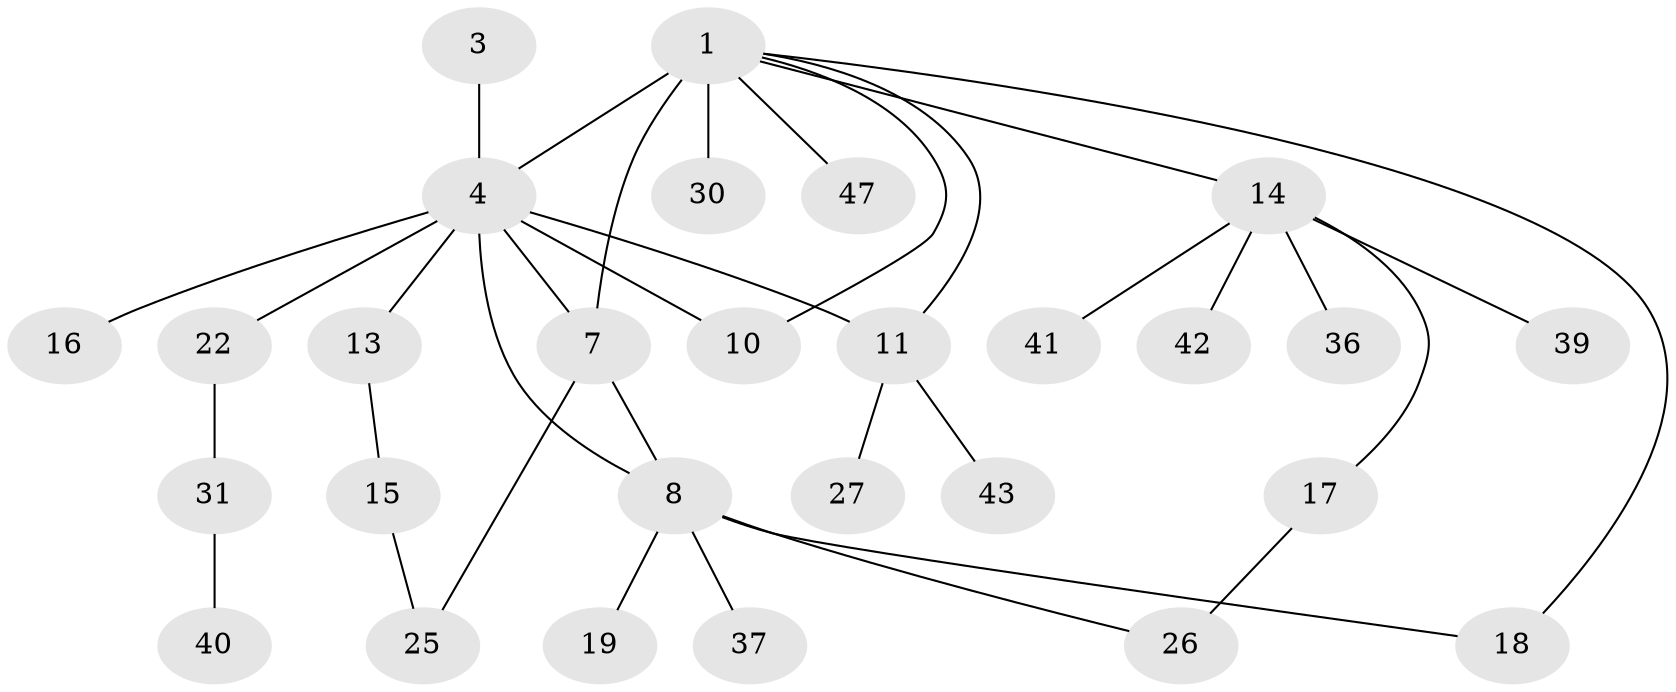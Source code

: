 // original degree distribution, {3: 0.0851063829787234, 5: 0.0425531914893617, 2: 0.2765957446808511, 10: 0.02127659574468085, 4: 0.06382978723404255, 7: 0.06382978723404255, 1: 0.44680851063829785}
// Generated by graph-tools (version 1.1) at 2025/19/03/04/25 18:19:53]
// undirected, 28 vertices, 34 edges
graph export_dot {
graph [start="1"]
  node [color=gray90,style=filled];
  1 [super="+2+9"];
  3 [super="+21"];
  4 [super="+23+24+5"];
  7;
  8 [super="+35+12"];
  10;
  11;
  13;
  14 [super="+38+20"];
  15;
  16;
  17 [super="+29"];
  18 [super="+46+32"];
  19 [super="+45"];
  22 [super="+28"];
  25;
  26;
  27;
  30;
  31;
  36;
  37;
  39;
  40;
  41;
  42;
  43;
  47;
  1 -- 7 [weight=2];
  1 -- 4 [weight=3];
  1 -- 14;
  1 -- 30;
  1 -- 18;
  1 -- 10;
  1 -- 11;
  1 -- 47;
  3 -- 4;
  4 -- 7;
  4 -- 10;
  4 -- 11;
  4 -- 16;
  4 -- 22;
  4 -- 8;
  4 -- 13;
  7 -- 8;
  7 -- 25;
  8 -- 19;
  8 -- 26;
  8 -- 18;
  8 -- 37;
  11 -- 27;
  11 -- 43;
  13 -- 15;
  14 -- 17;
  14 -- 36;
  14 -- 39;
  14 -- 41;
  14 -- 42;
  15 -- 25;
  17 -- 26;
  22 -- 31;
  31 -- 40;
}

